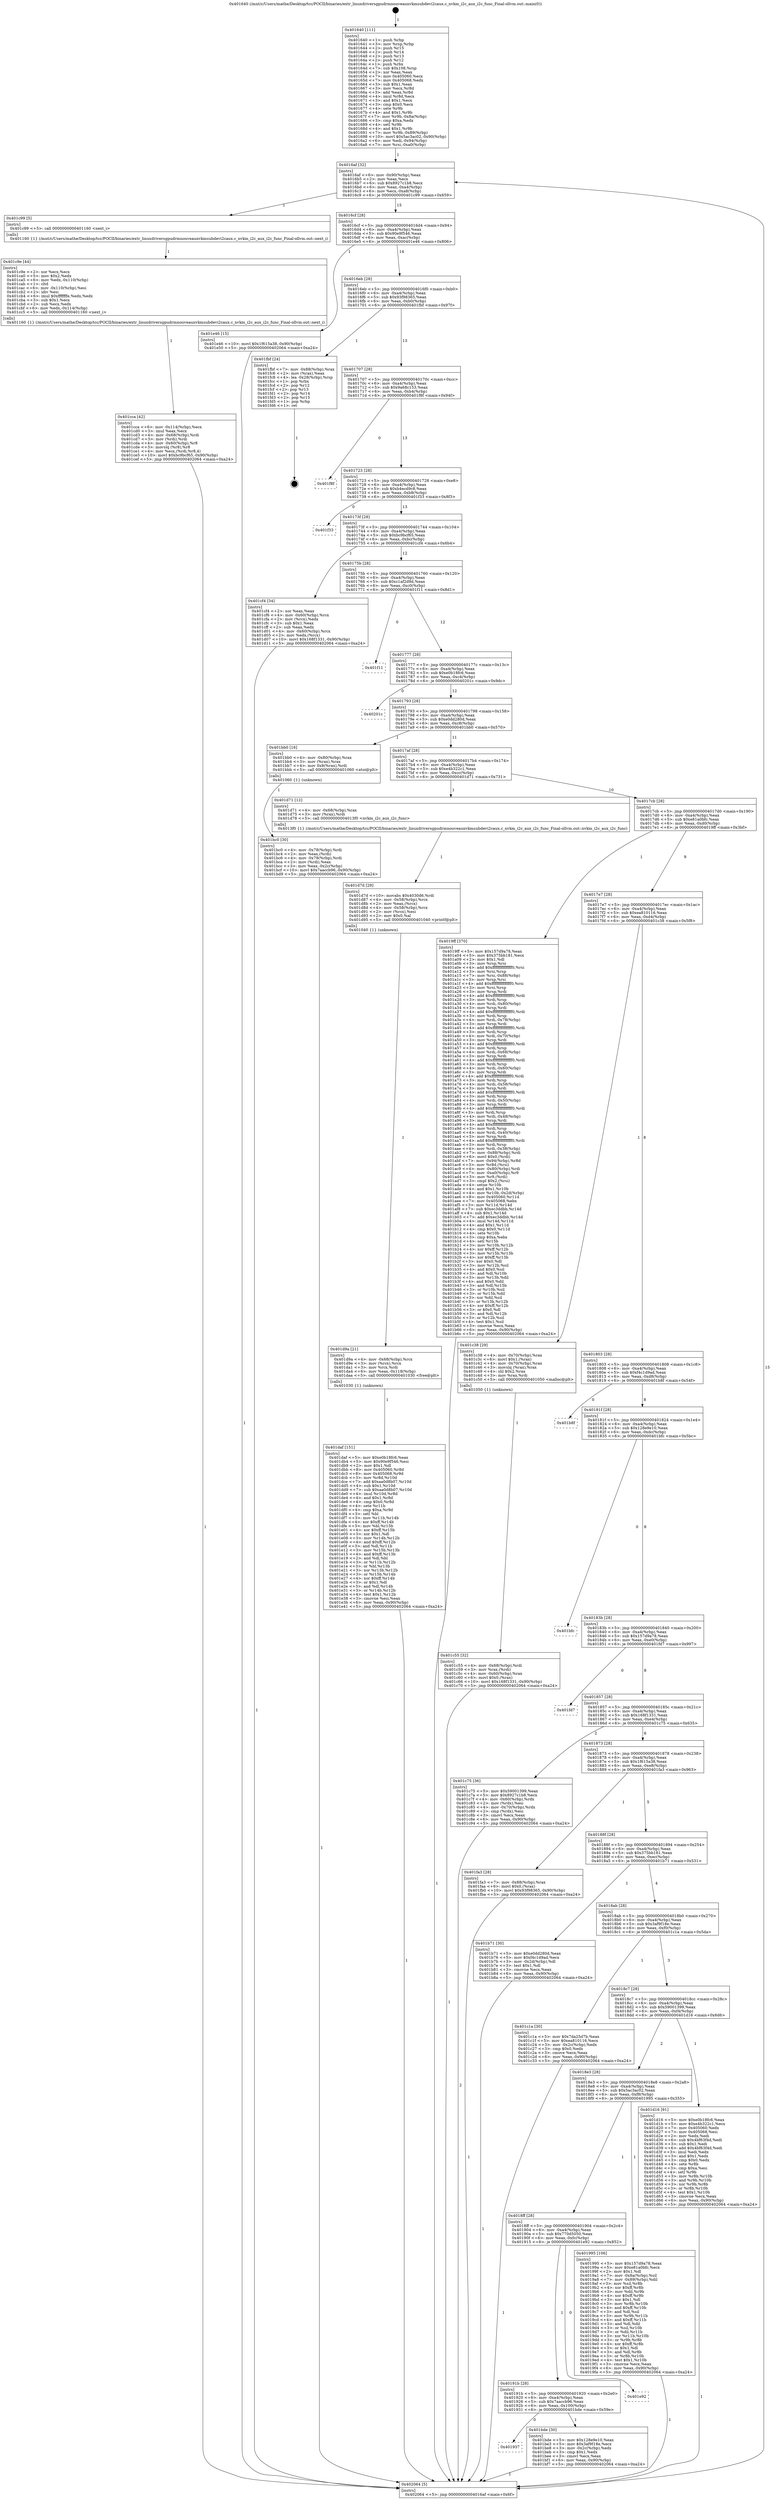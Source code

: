 digraph "0x401640" {
  label = "0x401640 (/mnt/c/Users/mathe/Desktop/tcc/POCII/binaries/extr_linuxdriversgpudrmnouveaunvkmsubdevi2caux.c_nvkm_i2c_aux_i2c_func_Final-ollvm.out::main(0))"
  labelloc = "t"
  node[shape=record]

  Entry [label="",width=0.3,height=0.3,shape=circle,fillcolor=black,style=filled]
  "0x4016af" [label="{
     0x4016af [32]\l
     | [instrs]\l
     &nbsp;&nbsp;0x4016af \<+6\>: mov -0x90(%rbp),%eax\l
     &nbsp;&nbsp;0x4016b5 \<+2\>: mov %eax,%ecx\l
     &nbsp;&nbsp;0x4016b7 \<+6\>: sub $0x8927c1b8,%ecx\l
     &nbsp;&nbsp;0x4016bd \<+6\>: mov %eax,-0xa4(%rbp)\l
     &nbsp;&nbsp;0x4016c3 \<+6\>: mov %ecx,-0xa8(%rbp)\l
     &nbsp;&nbsp;0x4016c9 \<+6\>: je 0000000000401c99 \<main+0x659\>\l
  }"]
  "0x401c99" [label="{
     0x401c99 [5]\l
     | [instrs]\l
     &nbsp;&nbsp;0x401c99 \<+5\>: call 0000000000401160 \<next_i\>\l
     | [calls]\l
     &nbsp;&nbsp;0x401160 \{1\} (/mnt/c/Users/mathe/Desktop/tcc/POCII/binaries/extr_linuxdriversgpudrmnouveaunvkmsubdevi2caux.c_nvkm_i2c_aux_i2c_func_Final-ollvm.out::next_i)\l
  }"]
  "0x4016cf" [label="{
     0x4016cf [28]\l
     | [instrs]\l
     &nbsp;&nbsp;0x4016cf \<+5\>: jmp 00000000004016d4 \<main+0x94\>\l
     &nbsp;&nbsp;0x4016d4 \<+6\>: mov -0xa4(%rbp),%eax\l
     &nbsp;&nbsp;0x4016da \<+5\>: sub $0x90e9f546,%eax\l
     &nbsp;&nbsp;0x4016df \<+6\>: mov %eax,-0xac(%rbp)\l
     &nbsp;&nbsp;0x4016e5 \<+6\>: je 0000000000401e46 \<main+0x806\>\l
  }"]
  Exit [label="",width=0.3,height=0.3,shape=circle,fillcolor=black,style=filled,peripheries=2]
  "0x401e46" [label="{
     0x401e46 [15]\l
     | [instrs]\l
     &nbsp;&nbsp;0x401e46 \<+10\>: movl $0x1f615a38,-0x90(%rbp)\l
     &nbsp;&nbsp;0x401e50 \<+5\>: jmp 0000000000402064 \<main+0xa24\>\l
  }"]
  "0x4016eb" [label="{
     0x4016eb [28]\l
     | [instrs]\l
     &nbsp;&nbsp;0x4016eb \<+5\>: jmp 00000000004016f0 \<main+0xb0\>\l
     &nbsp;&nbsp;0x4016f0 \<+6\>: mov -0xa4(%rbp),%eax\l
     &nbsp;&nbsp;0x4016f6 \<+5\>: sub $0x93f98365,%eax\l
     &nbsp;&nbsp;0x4016fb \<+6\>: mov %eax,-0xb0(%rbp)\l
     &nbsp;&nbsp;0x401701 \<+6\>: je 0000000000401fbf \<main+0x97f\>\l
  }"]
  "0x401daf" [label="{
     0x401daf [151]\l
     | [instrs]\l
     &nbsp;&nbsp;0x401daf \<+5\>: mov $0xe0b18fc6,%eax\l
     &nbsp;&nbsp;0x401db4 \<+5\>: mov $0x90e9f546,%esi\l
     &nbsp;&nbsp;0x401db9 \<+2\>: mov $0x1,%dl\l
     &nbsp;&nbsp;0x401dbb \<+8\>: mov 0x405060,%r8d\l
     &nbsp;&nbsp;0x401dc3 \<+8\>: mov 0x405068,%r9d\l
     &nbsp;&nbsp;0x401dcb \<+3\>: mov %r8d,%r10d\l
     &nbsp;&nbsp;0x401dce \<+7\>: add $0xaa0d8b07,%r10d\l
     &nbsp;&nbsp;0x401dd5 \<+4\>: sub $0x1,%r10d\l
     &nbsp;&nbsp;0x401dd9 \<+7\>: sub $0xaa0d8b07,%r10d\l
     &nbsp;&nbsp;0x401de0 \<+4\>: imul %r10d,%r8d\l
     &nbsp;&nbsp;0x401de4 \<+4\>: and $0x1,%r8d\l
     &nbsp;&nbsp;0x401de8 \<+4\>: cmp $0x0,%r8d\l
     &nbsp;&nbsp;0x401dec \<+4\>: sete %r11b\l
     &nbsp;&nbsp;0x401df0 \<+4\>: cmp $0xa,%r9d\l
     &nbsp;&nbsp;0x401df4 \<+3\>: setl %bl\l
     &nbsp;&nbsp;0x401df7 \<+3\>: mov %r11b,%r14b\l
     &nbsp;&nbsp;0x401dfa \<+4\>: xor $0xff,%r14b\l
     &nbsp;&nbsp;0x401dfe \<+3\>: mov %bl,%r15b\l
     &nbsp;&nbsp;0x401e01 \<+4\>: xor $0xff,%r15b\l
     &nbsp;&nbsp;0x401e05 \<+3\>: xor $0x1,%dl\l
     &nbsp;&nbsp;0x401e08 \<+3\>: mov %r14b,%r12b\l
     &nbsp;&nbsp;0x401e0b \<+4\>: and $0xff,%r12b\l
     &nbsp;&nbsp;0x401e0f \<+3\>: and %dl,%r11b\l
     &nbsp;&nbsp;0x401e12 \<+3\>: mov %r15b,%r13b\l
     &nbsp;&nbsp;0x401e15 \<+4\>: and $0xff,%r13b\l
     &nbsp;&nbsp;0x401e19 \<+2\>: and %dl,%bl\l
     &nbsp;&nbsp;0x401e1b \<+3\>: or %r11b,%r12b\l
     &nbsp;&nbsp;0x401e1e \<+3\>: or %bl,%r13b\l
     &nbsp;&nbsp;0x401e21 \<+3\>: xor %r13b,%r12b\l
     &nbsp;&nbsp;0x401e24 \<+3\>: or %r15b,%r14b\l
     &nbsp;&nbsp;0x401e27 \<+4\>: xor $0xff,%r14b\l
     &nbsp;&nbsp;0x401e2b \<+3\>: or $0x1,%dl\l
     &nbsp;&nbsp;0x401e2e \<+3\>: and %dl,%r14b\l
     &nbsp;&nbsp;0x401e31 \<+3\>: or %r14b,%r12b\l
     &nbsp;&nbsp;0x401e34 \<+4\>: test $0x1,%r12b\l
     &nbsp;&nbsp;0x401e38 \<+3\>: cmovne %esi,%eax\l
     &nbsp;&nbsp;0x401e3b \<+6\>: mov %eax,-0x90(%rbp)\l
     &nbsp;&nbsp;0x401e41 \<+5\>: jmp 0000000000402064 \<main+0xa24\>\l
  }"]
  "0x401fbf" [label="{
     0x401fbf [24]\l
     | [instrs]\l
     &nbsp;&nbsp;0x401fbf \<+7\>: mov -0x88(%rbp),%rax\l
     &nbsp;&nbsp;0x401fc6 \<+2\>: mov (%rax),%eax\l
     &nbsp;&nbsp;0x401fc8 \<+4\>: lea -0x28(%rbp),%rsp\l
     &nbsp;&nbsp;0x401fcc \<+1\>: pop %rbx\l
     &nbsp;&nbsp;0x401fcd \<+2\>: pop %r12\l
     &nbsp;&nbsp;0x401fcf \<+2\>: pop %r13\l
     &nbsp;&nbsp;0x401fd1 \<+2\>: pop %r14\l
     &nbsp;&nbsp;0x401fd3 \<+2\>: pop %r15\l
     &nbsp;&nbsp;0x401fd5 \<+1\>: pop %rbp\l
     &nbsp;&nbsp;0x401fd6 \<+1\>: ret\l
  }"]
  "0x401707" [label="{
     0x401707 [28]\l
     | [instrs]\l
     &nbsp;&nbsp;0x401707 \<+5\>: jmp 000000000040170c \<main+0xcc\>\l
     &nbsp;&nbsp;0x40170c \<+6\>: mov -0xa4(%rbp),%eax\l
     &nbsp;&nbsp;0x401712 \<+5\>: sub $0x9a68c153,%eax\l
     &nbsp;&nbsp;0x401717 \<+6\>: mov %eax,-0xb4(%rbp)\l
     &nbsp;&nbsp;0x40171d \<+6\>: je 0000000000401f8f \<main+0x94f\>\l
  }"]
  "0x401d9a" [label="{
     0x401d9a [21]\l
     | [instrs]\l
     &nbsp;&nbsp;0x401d9a \<+4\>: mov -0x68(%rbp),%rcx\l
     &nbsp;&nbsp;0x401d9e \<+3\>: mov (%rcx),%rcx\l
     &nbsp;&nbsp;0x401da1 \<+3\>: mov %rcx,%rdi\l
     &nbsp;&nbsp;0x401da4 \<+6\>: mov %eax,-0x118(%rbp)\l
     &nbsp;&nbsp;0x401daa \<+5\>: call 0000000000401030 \<free@plt\>\l
     | [calls]\l
     &nbsp;&nbsp;0x401030 \{1\} (unknown)\l
  }"]
  "0x401f8f" [label="{
     0x401f8f\l
  }", style=dashed]
  "0x401723" [label="{
     0x401723 [28]\l
     | [instrs]\l
     &nbsp;&nbsp;0x401723 \<+5\>: jmp 0000000000401728 \<main+0xe8\>\l
     &nbsp;&nbsp;0x401728 \<+6\>: mov -0xa4(%rbp),%eax\l
     &nbsp;&nbsp;0x40172e \<+5\>: sub $0xb4ecd9c8,%eax\l
     &nbsp;&nbsp;0x401733 \<+6\>: mov %eax,-0xb8(%rbp)\l
     &nbsp;&nbsp;0x401739 \<+6\>: je 0000000000401f33 \<main+0x8f3\>\l
  }"]
  "0x401d7d" [label="{
     0x401d7d [29]\l
     | [instrs]\l
     &nbsp;&nbsp;0x401d7d \<+10\>: movabs $0x4030d6,%rdi\l
     &nbsp;&nbsp;0x401d87 \<+4\>: mov -0x58(%rbp),%rcx\l
     &nbsp;&nbsp;0x401d8b \<+2\>: mov %eax,(%rcx)\l
     &nbsp;&nbsp;0x401d8d \<+4\>: mov -0x58(%rbp),%rcx\l
     &nbsp;&nbsp;0x401d91 \<+2\>: mov (%rcx),%esi\l
     &nbsp;&nbsp;0x401d93 \<+2\>: mov $0x0,%al\l
     &nbsp;&nbsp;0x401d95 \<+5\>: call 0000000000401040 \<printf@plt\>\l
     | [calls]\l
     &nbsp;&nbsp;0x401040 \{1\} (unknown)\l
  }"]
  "0x401f33" [label="{
     0x401f33\l
  }", style=dashed]
  "0x40173f" [label="{
     0x40173f [28]\l
     | [instrs]\l
     &nbsp;&nbsp;0x40173f \<+5\>: jmp 0000000000401744 \<main+0x104\>\l
     &nbsp;&nbsp;0x401744 \<+6\>: mov -0xa4(%rbp),%eax\l
     &nbsp;&nbsp;0x40174a \<+5\>: sub $0xbc9bcf65,%eax\l
     &nbsp;&nbsp;0x40174f \<+6\>: mov %eax,-0xbc(%rbp)\l
     &nbsp;&nbsp;0x401755 \<+6\>: je 0000000000401cf4 \<main+0x6b4\>\l
  }"]
  "0x401cca" [label="{
     0x401cca [42]\l
     | [instrs]\l
     &nbsp;&nbsp;0x401cca \<+6\>: mov -0x114(%rbp),%ecx\l
     &nbsp;&nbsp;0x401cd0 \<+3\>: imul %eax,%ecx\l
     &nbsp;&nbsp;0x401cd3 \<+4\>: mov -0x68(%rbp),%rdi\l
     &nbsp;&nbsp;0x401cd7 \<+3\>: mov (%rdi),%rdi\l
     &nbsp;&nbsp;0x401cda \<+4\>: mov -0x60(%rbp),%r8\l
     &nbsp;&nbsp;0x401cde \<+3\>: movslq (%r8),%r8\l
     &nbsp;&nbsp;0x401ce1 \<+4\>: mov %ecx,(%rdi,%r8,4)\l
     &nbsp;&nbsp;0x401ce5 \<+10\>: movl $0xbc9bcf65,-0x90(%rbp)\l
     &nbsp;&nbsp;0x401cef \<+5\>: jmp 0000000000402064 \<main+0xa24\>\l
  }"]
  "0x401cf4" [label="{
     0x401cf4 [34]\l
     | [instrs]\l
     &nbsp;&nbsp;0x401cf4 \<+2\>: xor %eax,%eax\l
     &nbsp;&nbsp;0x401cf6 \<+4\>: mov -0x60(%rbp),%rcx\l
     &nbsp;&nbsp;0x401cfa \<+2\>: mov (%rcx),%edx\l
     &nbsp;&nbsp;0x401cfc \<+3\>: sub $0x1,%eax\l
     &nbsp;&nbsp;0x401cff \<+2\>: sub %eax,%edx\l
     &nbsp;&nbsp;0x401d01 \<+4\>: mov -0x60(%rbp),%rcx\l
     &nbsp;&nbsp;0x401d05 \<+2\>: mov %edx,(%rcx)\l
     &nbsp;&nbsp;0x401d07 \<+10\>: movl $0x168f1331,-0x90(%rbp)\l
     &nbsp;&nbsp;0x401d11 \<+5\>: jmp 0000000000402064 \<main+0xa24\>\l
  }"]
  "0x40175b" [label="{
     0x40175b [28]\l
     | [instrs]\l
     &nbsp;&nbsp;0x40175b \<+5\>: jmp 0000000000401760 \<main+0x120\>\l
     &nbsp;&nbsp;0x401760 \<+6\>: mov -0xa4(%rbp),%eax\l
     &nbsp;&nbsp;0x401766 \<+5\>: sub $0xc1af2d9d,%eax\l
     &nbsp;&nbsp;0x40176b \<+6\>: mov %eax,-0xc0(%rbp)\l
     &nbsp;&nbsp;0x401771 \<+6\>: je 0000000000401f11 \<main+0x8d1\>\l
  }"]
  "0x401c9e" [label="{
     0x401c9e [44]\l
     | [instrs]\l
     &nbsp;&nbsp;0x401c9e \<+2\>: xor %ecx,%ecx\l
     &nbsp;&nbsp;0x401ca0 \<+5\>: mov $0x2,%edx\l
     &nbsp;&nbsp;0x401ca5 \<+6\>: mov %edx,-0x110(%rbp)\l
     &nbsp;&nbsp;0x401cab \<+1\>: cltd\l
     &nbsp;&nbsp;0x401cac \<+6\>: mov -0x110(%rbp),%esi\l
     &nbsp;&nbsp;0x401cb2 \<+2\>: idiv %esi\l
     &nbsp;&nbsp;0x401cb4 \<+6\>: imul $0xfffffffe,%edx,%edx\l
     &nbsp;&nbsp;0x401cba \<+3\>: sub $0x1,%ecx\l
     &nbsp;&nbsp;0x401cbd \<+2\>: sub %ecx,%edx\l
     &nbsp;&nbsp;0x401cbf \<+6\>: mov %edx,-0x114(%rbp)\l
     &nbsp;&nbsp;0x401cc5 \<+5\>: call 0000000000401160 \<next_i\>\l
     | [calls]\l
     &nbsp;&nbsp;0x401160 \{1\} (/mnt/c/Users/mathe/Desktop/tcc/POCII/binaries/extr_linuxdriversgpudrmnouveaunvkmsubdevi2caux.c_nvkm_i2c_aux_i2c_func_Final-ollvm.out::next_i)\l
  }"]
  "0x401f11" [label="{
     0x401f11\l
  }", style=dashed]
  "0x401777" [label="{
     0x401777 [28]\l
     | [instrs]\l
     &nbsp;&nbsp;0x401777 \<+5\>: jmp 000000000040177c \<main+0x13c\>\l
     &nbsp;&nbsp;0x40177c \<+6\>: mov -0xa4(%rbp),%eax\l
     &nbsp;&nbsp;0x401782 \<+5\>: sub $0xe0b18fc6,%eax\l
     &nbsp;&nbsp;0x401787 \<+6\>: mov %eax,-0xc4(%rbp)\l
     &nbsp;&nbsp;0x40178d \<+6\>: je 000000000040201c \<main+0x9dc\>\l
  }"]
  "0x401c55" [label="{
     0x401c55 [32]\l
     | [instrs]\l
     &nbsp;&nbsp;0x401c55 \<+4\>: mov -0x68(%rbp),%rdi\l
     &nbsp;&nbsp;0x401c59 \<+3\>: mov %rax,(%rdi)\l
     &nbsp;&nbsp;0x401c5c \<+4\>: mov -0x60(%rbp),%rax\l
     &nbsp;&nbsp;0x401c60 \<+6\>: movl $0x0,(%rax)\l
     &nbsp;&nbsp;0x401c66 \<+10\>: movl $0x168f1331,-0x90(%rbp)\l
     &nbsp;&nbsp;0x401c70 \<+5\>: jmp 0000000000402064 \<main+0xa24\>\l
  }"]
  "0x40201c" [label="{
     0x40201c\l
  }", style=dashed]
  "0x401793" [label="{
     0x401793 [28]\l
     | [instrs]\l
     &nbsp;&nbsp;0x401793 \<+5\>: jmp 0000000000401798 \<main+0x158\>\l
     &nbsp;&nbsp;0x401798 \<+6\>: mov -0xa4(%rbp),%eax\l
     &nbsp;&nbsp;0x40179e \<+5\>: sub $0xe0dd280d,%eax\l
     &nbsp;&nbsp;0x4017a3 \<+6\>: mov %eax,-0xc8(%rbp)\l
     &nbsp;&nbsp;0x4017a9 \<+6\>: je 0000000000401bb0 \<main+0x570\>\l
  }"]
  "0x401937" [label="{
     0x401937\l
  }", style=dashed]
  "0x401bb0" [label="{
     0x401bb0 [16]\l
     | [instrs]\l
     &nbsp;&nbsp;0x401bb0 \<+4\>: mov -0x80(%rbp),%rax\l
     &nbsp;&nbsp;0x401bb4 \<+3\>: mov (%rax),%rax\l
     &nbsp;&nbsp;0x401bb7 \<+4\>: mov 0x8(%rax),%rdi\l
     &nbsp;&nbsp;0x401bbb \<+5\>: call 0000000000401060 \<atoi@plt\>\l
     | [calls]\l
     &nbsp;&nbsp;0x401060 \{1\} (unknown)\l
  }"]
  "0x4017af" [label="{
     0x4017af [28]\l
     | [instrs]\l
     &nbsp;&nbsp;0x4017af \<+5\>: jmp 00000000004017b4 \<main+0x174\>\l
     &nbsp;&nbsp;0x4017b4 \<+6\>: mov -0xa4(%rbp),%eax\l
     &nbsp;&nbsp;0x4017ba \<+5\>: sub $0xe4b322c1,%eax\l
     &nbsp;&nbsp;0x4017bf \<+6\>: mov %eax,-0xcc(%rbp)\l
     &nbsp;&nbsp;0x4017c5 \<+6\>: je 0000000000401d71 \<main+0x731\>\l
  }"]
  "0x401bde" [label="{
     0x401bde [30]\l
     | [instrs]\l
     &nbsp;&nbsp;0x401bde \<+5\>: mov $0x128e9e10,%eax\l
     &nbsp;&nbsp;0x401be3 \<+5\>: mov $0x3af9f18e,%ecx\l
     &nbsp;&nbsp;0x401be8 \<+3\>: mov -0x2c(%rbp),%edx\l
     &nbsp;&nbsp;0x401beb \<+3\>: cmp $0x1,%edx\l
     &nbsp;&nbsp;0x401bee \<+3\>: cmovl %ecx,%eax\l
     &nbsp;&nbsp;0x401bf1 \<+6\>: mov %eax,-0x90(%rbp)\l
     &nbsp;&nbsp;0x401bf7 \<+5\>: jmp 0000000000402064 \<main+0xa24\>\l
  }"]
  "0x401d71" [label="{
     0x401d71 [12]\l
     | [instrs]\l
     &nbsp;&nbsp;0x401d71 \<+4\>: mov -0x68(%rbp),%rax\l
     &nbsp;&nbsp;0x401d75 \<+3\>: mov (%rax),%rdi\l
     &nbsp;&nbsp;0x401d78 \<+5\>: call 00000000004013f0 \<nvkm_i2c_aux_i2c_func\>\l
     | [calls]\l
     &nbsp;&nbsp;0x4013f0 \{1\} (/mnt/c/Users/mathe/Desktop/tcc/POCII/binaries/extr_linuxdriversgpudrmnouveaunvkmsubdevi2caux.c_nvkm_i2c_aux_i2c_func_Final-ollvm.out::nvkm_i2c_aux_i2c_func)\l
  }"]
  "0x4017cb" [label="{
     0x4017cb [28]\l
     | [instrs]\l
     &nbsp;&nbsp;0x4017cb \<+5\>: jmp 00000000004017d0 \<main+0x190\>\l
     &nbsp;&nbsp;0x4017d0 \<+6\>: mov -0xa4(%rbp),%eax\l
     &nbsp;&nbsp;0x4017d6 \<+5\>: sub $0xe81a0bfc,%eax\l
     &nbsp;&nbsp;0x4017db \<+6\>: mov %eax,-0xd0(%rbp)\l
     &nbsp;&nbsp;0x4017e1 \<+6\>: je 00000000004019ff \<main+0x3bf\>\l
  }"]
  "0x40191b" [label="{
     0x40191b [28]\l
     | [instrs]\l
     &nbsp;&nbsp;0x40191b \<+5\>: jmp 0000000000401920 \<main+0x2e0\>\l
     &nbsp;&nbsp;0x401920 \<+6\>: mov -0xa4(%rbp),%eax\l
     &nbsp;&nbsp;0x401926 \<+5\>: sub $0x7aaccb96,%eax\l
     &nbsp;&nbsp;0x40192b \<+6\>: mov %eax,-0x100(%rbp)\l
     &nbsp;&nbsp;0x401931 \<+6\>: je 0000000000401bde \<main+0x59e\>\l
  }"]
  "0x4019ff" [label="{
     0x4019ff [370]\l
     | [instrs]\l
     &nbsp;&nbsp;0x4019ff \<+5\>: mov $0x157d9a78,%eax\l
     &nbsp;&nbsp;0x401a04 \<+5\>: mov $0x375bb181,%ecx\l
     &nbsp;&nbsp;0x401a09 \<+2\>: mov $0x1,%dl\l
     &nbsp;&nbsp;0x401a0b \<+3\>: mov %rsp,%rsi\l
     &nbsp;&nbsp;0x401a0e \<+4\>: add $0xfffffffffffffff0,%rsi\l
     &nbsp;&nbsp;0x401a12 \<+3\>: mov %rsi,%rsp\l
     &nbsp;&nbsp;0x401a15 \<+7\>: mov %rsi,-0x88(%rbp)\l
     &nbsp;&nbsp;0x401a1c \<+3\>: mov %rsp,%rsi\l
     &nbsp;&nbsp;0x401a1f \<+4\>: add $0xfffffffffffffff0,%rsi\l
     &nbsp;&nbsp;0x401a23 \<+3\>: mov %rsi,%rsp\l
     &nbsp;&nbsp;0x401a26 \<+3\>: mov %rsp,%rdi\l
     &nbsp;&nbsp;0x401a29 \<+4\>: add $0xfffffffffffffff0,%rdi\l
     &nbsp;&nbsp;0x401a2d \<+3\>: mov %rdi,%rsp\l
     &nbsp;&nbsp;0x401a30 \<+4\>: mov %rdi,-0x80(%rbp)\l
     &nbsp;&nbsp;0x401a34 \<+3\>: mov %rsp,%rdi\l
     &nbsp;&nbsp;0x401a37 \<+4\>: add $0xfffffffffffffff0,%rdi\l
     &nbsp;&nbsp;0x401a3b \<+3\>: mov %rdi,%rsp\l
     &nbsp;&nbsp;0x401a3e \<+4\>: mov %rdi,-0x78(%rbp)\l
     &nbsp;&nbsp;0x401a42 \<+3\>: mov %rsp,%rdi\l
     &nbsp;&nbsp;0x401a45 \<+4\>: add $0xfffffffffffffff0,%rdi\l
     &nbsp;&nbsp;0x401a49 \<+3\>: mov %rdi,%rsp\l
     &nbsp;&nbsp;0x401a4c \<+4\>: mov %rdi,-0x70(%rbp)\l
     &nbsp;&nbsp;0x401a50 \<+3\>: mov %rsp,%rdi\l
     &nbsp;&nbsp;0x401a53 \<+4\>: add $0xfffffffffffffff0,%rdi\l
     &nbsp;&nbsp;0x401a57 \<+3\>: mov %rdi,%rsp\l
     &nbsp;&nbsp;0x401a5a \<+4\>: mov %rdi,-0x68(%rbp)\l
     &nbsp;&nbsp;0x401a5e \<+3\>: mov %rsp,%rdi\l
     &nbsp;&nbsp;0x401a61 \<+4\>: add $0xfffffffffffffff0,%rdi\l
     &nbsp;&nbsp;0x401a65 \<+3\>: mov %rdi,%rsp\l
     &nbsp;&nbsp;0x401a68 \<+4\>: mov %rdi,-0x60(%rbp)\l
     &nbsp;&nbsp;0x401a6c \<+3\>: mov %rsp,%rdi\l
     &nbsp;&nbsp;0x401a6f \<+4\>: add $0xfffffffffffffff0,%rdi\l
     &nbsp;&nbsp;0x401a73 \<+3\>: mov %rdi,%rsp\l
     &nbsp;&nbsp;0x401a76 \<+4\>: mov %rdi,-0x58(%rbp)\l
     &nbsp;&nbsp;0x401a7a \<+3\>: mov %rsp,%rdi\l
     &nbsp;&nbsp;0x401a7d \<+4\>: add $0xfffffffffffffff0,%rdi\l
     &nbsp;&nbsp;0x401a81 \<+3\>: mov %rdi,%rsp\l
     &nbsp;&nbsp;0x401a84 \<+4\>: mov %rdi,-0x50(%rbp)\l
     &nbsp;&nbsp;0x401a88 \<+3\>: mov %rsp,%rdi\l
     &nbsp;&nbsp;0x401a8b \<+4\>: add $0xfffffffffffffff0,%rdi\l
     &nbsp;&nbsp;0x401a8f \<+3\>: mov %rdi,%rsp\l
     &nbsp;&nbsp;0x401a92 \<+4\>: mov %rdi,-0x48(%rbp)\l
     &nbsp;&nbsp;0x401a96 \<+3\>: mov %rsp,%rdi\l
     &nbsp;&nbsp;0x401a99 \<+4\>: add $0xfffffffffffffff0,%rdi\l
     &nbsp;&nbsp;0x401a9d \<+3\>: mov %rdi,%rsp\l
     &nbsp;&nbsp;0x401aa0 \<+4\>: mov %rdi,-0x40(%rbp)\l
     &nbsp;&nbsp;0x401aa4 \<+3\>: mov %rsp,%rdi\l
     &nbsp;&nbsp;0x401aa7 \<+4\>: add $0xfffffffffffffff0,%rdi\l
     &nbsp;&nbsp;0x401aab \<+3\>: mov %rdi,%rsp\l
     &nbsp;&nbsp;0x401aae \<+4\>: mov %rdi,-0x38(%rbp)\l
     &nbsp;&nbsp;0x401ab2 \<+7\>: mov -0x88(%rbp),%rdi\l
     &nbsp;&nbsp;0x401ab9 \<+6\>: movl $0x0,(%rdi)\l
     &nbsp;&nbsp;0x401abf \<+7\>: mov -0x94(%rbp),%r8d\l
     &nbsp;&nbsp;0x401ac6 \<+3\>: mov %r8d,(%rsi)\l
     &nbsp;&nbsp;0x401ac9 \<+4\>: mov -0x80(%rbp),%rdi\l
     &nbsp;&nbsp;0x401acd \<+7\>: mov -0xa0(%rbp),%r9\l
     &nbsp;&nbsp;0x401ad4 \<+3\>: mov %r9,(%rdi)\l
     &nbsp;&nbsp;0x401ad7 \<+3\>: cmpl $0x2,(%rsi)\l
     &nbsp;&nbsp;0x401ada \<+4\>: setne %r10b\l
     &nbsp;&nbsp;0x401ade \<+4\>: and $0x1,%r10b\l
     &nbsp;&nbsp;0x401ae2 \<+4\>: mov %r10b,-0x2d(%rbp)\l
     &nbsp;&nbsp;0x401ae6 \<+8\>: mov 0x405060,%r11d\l
     &nbsp;&nbsp;0x401aee \<+7\>: mov 0x405068,%ebx\l
     &nbsp;&nbsp;0x401af5 \<+3\>: mov %r11d,%r14d\l
     &nbsp;&nbsp;0x401af8 \<+7\>: sub $0xec3ddbb,%r14d\l
     &nbsp;&nbsp;0x401aff \<+4\>: sub $0x1,%r14d\l
     &nbsp;&nbsp;0x401b03 \<+7\>: add $0xec3ddbb,%r14d\l
     &nbsp;&nbsp;0x401b0a \<+4\>: imul %r14d,%r11d\l
     &nbsp;&nbsp;0x401b0e \<+4\>: and $0x1,%r11d\l
     &nbsp;&nbsp;0x401b12 \<+4\>: cmp $0x0,%r11d\l
     &nbsp;&nbsp;0x401b16 \<+4\>: sete %r10b\l
     &nbsp;&nbsp;0x401b1a \<+3\>: cmp $0xa,%ebx\l
     &nbsp;&nbsp;0x401b1d \<+4\>: setl %r15b\l
     &nbsp;&nbsp;0x401b21 \<+3\>: mov %r10b,%r12b\l
     &nbsp;&nbsp;0x401b24 \<+4\>: xor $0xff,%r12b\l
     &nbsp;&nbsp;0x401b28 \<+3\>: mov %r15b,%r13b\l
     &nbsp;&nbsp;0x401b2b \<+4\>: xor $0xff,%r13b\l
     &nbsp;&nbsp;0x401b2f \<+3\>: xor $0x0,%dl\l
     &nbsp;&nbsp;0x401b32 \<+3\>: mov %r12b,%sil\l
     &nbsp;&nbsp;0x401b35 \<+4\>: and $0x0,%sil\l
     &nbsp;&nbsp;0x401b39 \<+3\>: and %dl,%r10b\l
     &nbsp;&nbsp;0x401b3c \<+3\>: mov %r13b,%dil\l
     &nbsp;&nbsp;0x401b3f \<+4\>: and $0x0,%dil\l
     &nbsp;&nbsp;0x401b43 \<+3\>: and %dl,%r15b\l
     &nbsp;&nbsp;0x401b46 \<+3\>: or %r10b,%sil\l
     &nbsp;&nbsp;0x401b49 \<+3\>: or %r15b,%dil\l
     &nbsp;&nbsp;0x401b4c \<+3\>: xor %dil,%sil\l
     &nbsp;&nbsp;0x401b4f \<+3\>: or %r13b,%r12b\l
     &nbsp;&nbsp;0x401b52 \<+4\>: xor $0xff,%r12b\l
     &nbsp;&nbsp;0x401b56 \<+3\>: or $0x0,%dl\l
     &nbsp;&nbsp;0x401b59 \<+3\>: and %dl,%r12b\l
     &nbsp;&nbsp;0x401b5c \<+3\>: or %r12b,%sil\l
     &nbsp;&nbsp;0x401b5f \<+4\>: test $0x1,%sil\l
     &nbsp;&nbsp;0x401b63 \<+3\>: cmovne %ecx,%eax\l
     &nbsp;&nbsp;0x401b66 \<+6\>: mov %eax,-0x90(%rbp)\l
     &nbsp;&nbsp;0x401b6c \<+5\>: jmp 0000000000402064 \<main+0xa24\>\l
  }"]
  "0x4017e7" [label="{
     0x4017e7 [28]\l
     | [instrs]\l
     &nbsp;&nbsp;0x4017e7 \<+5\>: jmp 00000000004017ec \<main+0x1ac\>\l
     &nbsp;&nbsp;0x4017ec \<+6\>: mov -0xa4(%rbp),%eax\l
     &nbsp;&nbsp;0x4017f2 \<+5\>: sub $0xea810116,%eax\l
     &nbsp;&nbsp;0x4017f7 \<+6\>: mov %eax,-0xd4(%rbp)\l
     &nbsp;&nbsp;0x4017fd \<+6\>: je 0000000000401c38 \<main+0x5f8\>\l
  }"]
  "0x401e92" [label="{
     0x401e92\l
  }", style=dashed]
  "0x401c38" [label="{
     0x401c38 [29]\l
     | [instrs]\l
     &nbsp;&nbsp;0x401c38 \<+4\>: mov -0x70(%rbp),%rax\l
     &nbsp;&nbsp;0x401c3c \<+6\>: movl $0x1,(%rax)\l
     &nbsp;&nbsp;0x401c42 \<+4\>: mov -0x70(%rbp),%rax\l
     &nbsp;&nbsp;0x401c46 \<+3\>: movslq (%rax),%rax\l
     &nbsp;&nbsp;0x401c49 \<+4\>: shl $0x2,%rax\l
     &nbsp;&nbsp;0x401c4d \<+3\>: mov %rax,%rdi\l
     &nbsp;&nbsp;0x401c50 \<+5\>: call 0000000000401050 \<malloc@plt\>\l
     | [calls]\l
     &nbsp;&nbsp;0x401050 \{1\} (unknown)\l
  }"]
  "0x401803" [label="{
     0x401803 [28]\l
     | [instrs]\l
     &nbsp;&nbsp;0x401803 \<+5\>: jmp 0000000000401808 \<main+0x1c8\>\l
     &nbsp;&nbsp;0x401808 \<+6\>: mov -0xa4(%rbp),%eax\l
     &nbsp;&nbsp;0x40180e \<+5\>: sub $0xf4c1d9ad,%eax\l
     &nbsp;&nbsp;0x401813 \<+6\>: mov %eax,-0xd8(%rbp)\l
     &nbsp;&nbsp;0x401819 \<+6\>: je 0000000000401b8f \<main+0x54f\>\l
  }"]
  "0x401bc0" [label="{
     0x401bc0 [30]\l
     | [instrs]\l
     &nbsp;&nbsp;0x401bc0 \<+4\>: mov -0x78(%rbp),%rdi\l
     &nbsp;&nbsp;0x401bc4 \<+2\>: mov %eax,(%rdi)\l
     &nbsp;&nbsp;0x401bc6 \<+4\>: mov -0x78(%rbp),%rdi\l
     &nbsp;&nbsp;0x401bca \<+2\>: mov (%rdi),%eax\l
     &nbsp;&nbsp;0x401bcc \<+3\>: mov %eax,-0x2c(%rbp)\l
     &nbsp;&nbsp;0x401bcf \<+10\>: movl $0x7aaccb96,-0x90(%rbp)\l
     &nbsp;&nbsp;0x401bd9 \<+5\>: jmp 0000000000402064 \<main+0xa24\>\l
  }"]
  "0x401b8f" [label="{
     0x401b8f\l
  }", style=dashed]
  "0x40181f" [label="{
     0x40181f [28]\l
     | [instrs]\l
     &nbsp;&nbsp;0x40181f \<+5\>: jmp 0000000000401824 \<main+0x1e4\>\l
     &nbsp;&nbsp;0x401824 \<+6\>: mov -0xa4(%rbp),%eax\l
     &nbsp;&nbsp;0x40182a \<+5\>: sub $0x128e9e10,%eax\l
     &nbsp;&nbsp;0x40182f \<+6\>: mov %eax,-0xdc(%rbp)\l
     &nbsp;&nbsp;0x401835 \<+6\>: je 0000000000401bfc \<main+0x5bc\>\l
  }"]
  "0x401640" [label="{
     0x401640 [111]\l
     | [instrs]\l
     &nbsp;&nbsp;0x401640 \<+1\>: push %rbp\l
     &nbsp;&nbsp;0x401641 \<+3\>: mov %rsp,%rbp\l
     &nbsp;&nbsp;0x401644 \<+2\>: push %r15\l
     &nbsp;&nbsp;0x401646 \<+2\>: push %r14\l
     &nbsp;&nbsp;0x401648 \<+2\>: push %r13\l
     &nbsp;&nbsp;0x40164a \<+2\>: push %r12\l
     &nbsp;&nbsp;0x40164c \<+1\>: push %rbx\l
     &nbsp;&nbsp;0x40164d \<+7\>: sub $0x108,%rsp\l
     &nbsp;&nbsp;0x401654 \<+2\>: xor %eax,%eax\l
     &nbsp;&nbsp;0x401656 \<+7\>: mov 0x405060,%ecx\l
     &nbsp;&nbsp;0x40165d \<+7\>: mov 0x405068,%edx\l
     &nbsp;&nbsp;0x401664 \<+3\>: sub $0x1,%eax\l
     &nbsp;&nbsp;0x401667 \<+3\>: mov %ecx,%r8d\l
     &nbsp;&nbsp;0x40166a \<+3\>: add %eax,%r8d\l
     &nbsp;&nbsp;0x40166d \<+4\>: imul %r8d,%ecx\l
     &nbsp;&nbsp;0x401671 \<+3\>: and $0x1,%ecx\l
     &nbsp;&nbsp;0x401674 \<+3\>: cmp $0x0,%ecx\l
     &nbsp;&nbsp;0x401677 \<+4\>: sete %r9b\l
     &nbsp;&nbsp;0x40167b \<+4\>: and $0x1,%r9b\l
     &nbsp;&nbsp;0x40167f \<+7\>: mov %r9b,-0x8a(%rbp)\l
     &nbsp;&nbsp;0x401686 \<+3\>: cmp $0xa,%edx\l
     &nbsp;&nbsp;0x401689 \<+4\>: setl %r9b\l
     &nbsp;&nbsp;0x40168d \<+4\>: and $0x1,%r9b\l
     &nbsp;&nbsp;0x401691 \<+7\>: mov %r9b,-0x89(%rbp)\l
     &nbsp;&nbsp;0x401698 \<+10\>: movl $0x5ac3ac02,-0x90(%rbp)\l
     &nbsp;&nbsp;0x4016a2 \<+6\>: mov %edi,-0x94(%rbp)\l
     &nbsp;&nbsp;0x4016a8 \<+7\>: mov %rsi,-0xa0(%rbp)\l
  }"]
  "0x401bfc" [label="{
     0x401bfc\l
  }", style=dashed]
  "0x40183b" [label="{
     0x40183b [28]\l
     | [instrs]\l
     &nbsp;&nbsp;0x40183b \<+5\>: jmp 0000000000401840 \<main+0x200\>\l
     &nbsp;&nbsp;0x401840 \<+6\>: mov -0xa4(%rbp),%eax\l
     &nbsp;&nbsp;0x401846 \<+5\>: sub $0x157d9a78,%eax\l
     &nbsp;&nbsp;0x40184b \<+6\>: mov %eax,-0xe0(%rbp)\l
     &nbsp;&nbsp;0x401851 \<+6\>: je 0000000000401fd7 \<main+0x997\>\l
  }"]
  "0x402064" [label="{
     0x402064 [5]\l
     | [instrs]\l
     &nbsp;&nbsp;0x402064 \<+5\>: jmp 00000000004016af \<main+0x6f\>\l
  }"]
  "0x401fd7" [label="{
     0x401fd7\l
  }", style=dashed]
  "0x401857" [label="{
     0x401857 [28]\l
     | [instrs]\l
     &nbsp;&nbsp;0x401857 \<+5\>: jmp 000000000040185c \<main+0x21c\>\l
     &nbsp;&nbsp;0x40185c \<+6\>: mov -0xa4(%rbp),%eax\l
     &nbsp;&nbsp;0x401862 \<+5\>: sub $0x168f1331,%eax\l
     &nbsp;&nbsp;0x401867 \<+6\>: mov %eax,-0xe4(%rbp)\l
     &nbsp;&nbsp;0x40186d \<+6\>: je 0000000000401c75 \<main+0x635\>\l
  }"]
  "0x4018ff" [label="{
     0x4018ff [28]\l
     | [instrs]\l
     &nbsp;&nbsp;0x4018ff \<+5\>: jmp 0000000000401904 \<main+0x2c4\>\l
     &nbsp;&nbsp;0x401904 \<+6\>: mov -0xa4(%rbp),%eax\l
     &nbsp;&nbsp;0x40190a \<+5\>: sub $0x770d5050,%eax\l
     &nbsp;&nbsp;0x40190f \<+6\>: mov %eax,-0xfc(%rbp)\l
     &nbsp;&nbsp;0x401915 \<+6\>: je 0000000000401e92 \<main+0x852\>\l
  }"]
  "0x401c75" [label="{
     0x401c75 [36]\l
     | [instrs]\l
     &nbsp;&nbsp;0x401c75 \<+5\>: mov $0x59001399,%eax\l
     &nbsp;&nbsp;0x401c7a \<+5\>: mov $0x8927c1b8,%ecx\l
     &nbsp;&nbsp;0x401c7f \<+4\>: mov -0x60(%rbp),%rdx\l
     &nbsp;&nbsp;0x401c83 \<+2\>: mov (%rdx),%esi\l
     &nbsp;&nbsp;0x401c85 \<+4\>: mov -0x70(%rbp),%rdx\l
     &nbsp;&nbsp;0x401c89 \<+2\>: cmp (%rdx),%esi\l
     &nbsp;&nbsp;0x401c8b \<+3\>: cmovl %ecx,%eax\l
     &nbsp;&nbsp;0x401c8e \<+6\>: mov %eax,-0x90(%rbp)\l
     &nbsp;&nbsp;0x401c94 \<+5\>: jmp 0000000000402064 \<main+0xa24\>\l
  }"]
  "0x401873" [label="{
     0x401873 [28]\l
     | [instrs]\l
     &nbsp;&nbsp;0x401873 \<+5\>: jmp 0000000000401878 \<main+0x238\>\l
     &nbsp;&nbsp;0x401878 \<+6\>: mov -0xa4(%rbp),%eax\l
     &nbsp;&nbsp;0x40187e \<+5\>: sub $0x1f615a38,%eax\l
     &nbsp;&nbsp;0x401883 \<+6\>: mov %eax,-0xe8(%rbp)\l
     &nbsp;&nbsp;0x401889 \<+6\>: je 0000000000401fa3 \<main+0x963\>\l
  }"]
  "0x401995" [label="{
     0x401995 [106]\l
     | [instrs]\l
     &nbsp;&nbsp;0x401995 \<+5\>: mov $0x157d9a78,%eax\l
     &nbsp;&nbsp;0x40199a \<+5\>: mov $0xe81a0bfc,%ecx\l
     &nbsp;&nbsp;0x40199f \<+2\>: mov $0x1,%dl\l
     &nbsp;&nbsp;0x4019a1 \<+7\>: mov -0x8a(%rbp),%sil\l
     &nbsp;&nbsp;0x4019a8 \<+7\>: mov -0x89(%rbp),%dil\l
     &nbsp;&nbsp;0x4019af \<+3\>: mov %sil,%r8b\l
     &nbsp;&nbsp;0x4019b2 \<+4\>: xor $0xff,%r8b\l
     &nbsp;&nbsp;0x4019b6 \<+3\>: mov %dil,%r9b\l
     &nbsp;&nbsp;0x4019b9 \<+4\>: xor $0xff,%r9b\l
     &nbsp;&nbsp;0x4019bd \<+3\>: xor $0x1,%dl\l
     &nbsp;&nbsp;0x4019c0 \<+3\>: mov %r8b,%r10b\l
     &nbsp;&nbsp;0x4019c3 \<+4\>: and $0xff,%r10b\l
     &nbsp;&nbsp;0x4019c7 \<+3\>: and %dl,%sil\l
     &nbsp;&nbsp;0x4019ca \<+3\>: mov %r9b,%r11b\l
     &nbsp;&nbsp;0x4019cd \<+4\>: and $0xff,%r11b\l
     &nbsp;&nbsp;0x4019d1 \<+3\>: and %dl,%dil\l
     &nbsp;&nbsp;0x4019d4 \<+3\>: or %sil,%r10b\l
     &nbsp;&nbsp;0x4019d7 \<+3\>: or %dil,%r11b\l
     &nbsp;&nbsp;0x4019da \<+3\>: xor %r11b,%r10b\l
     &nbsp;&nbsp;0x4019dd \<+3\>: or %r9b,%r8b\l
     &nbsp;&nbsp;0x4019e0 \<+4\>: xor $0xff,%r8b\l
     &nbsp;&nbsp;0x4019e4 \<+3\>: or $0x1,%dl\l
     &nbsp;&nbsp;0x4019e7 \<+3\>: and %dl,%r8b\l
     &nbsp;&nbsp;0x4019ea \<+3\>: or %r8b,%r10b\l
     &nbsp;&nbsp;0x4019ed \<+4\>: test $0x1,%r10b\l
     &nbsp;&nbsp;0x4019f1 \<+3\>: cmovne %ecx,%eax\l
     &nbsp;&nbsp;0x4019f4 \<+6\>: mov %eax,-0x90(%rbp)\l
     &nbsp;&nbsp;0x4019fa \<+5\>: jmp 0000000000402064 \<main+0xa24\>\l
  }"]
  "0x401fa3" [label="{
     0x401fa3 [28]\l
     | [instrs]\l
     &nbsp;&nbsp;0x401fa3 \<+7\>: mov -0x88(%rbp),%rax\l
     &nbsp;&nbsp;0x401faa \<+6\>: movl $0x0,(%rax)\l
     &nbsp;&nbsp;0x401fb0 \<+10\>: movl $0x93f98365,-0x90(%rbp)\l
     &nbsp;&nbsp;0x401fba \<+5\>: jmp 0000000000402064 \<main+0xa24\>\l
  }"]
  "0x40188f" [label="{
     0x40188f [28]\l
     | [instrs]\l
     &nbsp;&nbsp;0x40188f \<+5\>: jmp 0000000000401894 \<main+0x254\>\l
     &nbsp;&nbsp;0x401894 \<+6\>: mov -0xa4(%rbp),%eax\l
     &nbsp;&nbsp;0x40189a \<+5\>: sub $0x375bb181,%eax\l
     &nbsp;&nbsp;0x40189f \<+6\>: mov %eax,-0xec(%rbp)\l
     &nbsp;&nbsp;0x4018a5 \<+6\>: je 0000000000401b71 \<main+0x531\>\l
  }"]
  "0x4018e3" [label="{
     0x4018e3 [28]\l
     | [instrs]\l
     &nbsp;&nbsp;0x4018e3 \<+5\>: jmp 00000000004018e8 \<main+0x2a8\>\l
     &nbsp;&nbsp;0x4018e8 \<+6\>: mov -0xa4(%rbp),%eax\l
     &nbsp;&nbsp;0x4018ee \<+5\>: sub $0x5ac3ac02,%eax\l
     &nbsp;&nbsp;0x4018f3 \<+6\>: mov %eax,-0xf8(%rbp)\l
     &nbsp;&nbsp;0x4018f9 \<+6\>: je 0000000000401995 \<main+0x355\>\l
  }"]
  "0x401b71" [label="{
     0x401b71 [30]\l
     | [instrs]\l
     &nbsp;&nbsp;0x401b71 \<+5\>: mov $0xe0dd280d,%eax\l
     &nbsp;&nbsp;0x401b76 \<+5\>: mov $0xf4c1d9ad,%ecx\l
     &nbsp;&nbsp;0x401b7b \<+3\>: mov -0x2d(%rbp),%dl\l
     &nbsp;&nbsp;0x401b7e \<+3\>: test $0x1,%dl\l
     &nbsp;&nbsp;0x401b81 \<+3\>: cmovne %ecx,%eax\l
     &nbsp;&nbsp;0x401b84 \<+6\>: mov %eax,-0x90(%rbp)\l
     &nbsp;&nbsp;0x401b8a \<+5\>: jmp 0000000000402064 \<main+0xa24\>\l
  }"]
  "0x4018ab" [label="{
     0x4018ab [28]\l
     | [instrs]\l
     &nbsp;&nbsp;0x4018ab \<+5\>: jmp 00000000004018b0 \<main+0x270\>\l
     &nbsp;&nbsp;0x4018b0 \<+6\>: mov -0xa4(%rbp),%eax\l
     &nbsp;&nbsp;0x4018b6 \<+5\>: sub $0x3af9f18e,%eax\l
     &nbsp;&nbsp;0x4018bb \<+6\>: mov %eax,-0xf0(%rbp)\l
     &nbsp;&nbsp;0x4018c1 \<+6\>: je 0000000000401c1a \<main+0x5da\>\l
  }"]
  "0x401d16" [label="{
     0x401d16 [91]\l
     | [instrs]\l
     &nbsp;&nbsp;0x401d16 \<+5\>: mov $0xe0b18fc6,%eax\l
     &nbsp;&nbsp;0x401d1b \<+5\>: mov $0xe4b322c1,%ecx\l
     &nbsp;&nbsp;0x401d20 \<+7\>: mov 0x405060,%edx\l
     &nbsp;&nbsp;0x401d27 \<+7\>: mov 0x405068,%esi\l
     &nbsp;&nbsp;0x401d2e \<+2\>: mov %edx,%edi\l
     &nbsp;&nbsp;0x401d30 \<+6\>: sub $0x4bf63f4d,%edi\l
     &nbsp;&nbsp;0x401d36 \<+3\>: sub $0x1,%edi\l
     &nbsp;&nbsp;0x401d39 \<+6\>: add $0x4bf63f4d,%edi\l
     &nbsp;&nbsp;0x401d3f \<+3\>: imul %edi,%edx\l
     &nbsp;&nbsp;0x401d42 \<+3\>: and $0x1,%edx\l
     &nbsp;&nbsp;0x401d45 \<+3\>: cmp $0x0,%edx\l
     &nbsp;&nbsp;0x401d48 \<+4\>: sete %r8b\l
     &nbsp;&nbsp;0x401d4c \<+3\>: cmp $0xa,%esi\l
     &nbsp;&nbsp;0x401d4f \<+4\>: setl %r9b\l
     &nbsp;&nbsp;0x401d53 \<+3\>: mov %r8b,%r10b\l
     &nbsp;&nbsp;0x401d56 \<+3\>: and %r9b,%r10b\l
     &nbsp;&nbsp;0x401d59 \<+3\>: xor %r9b,%r8b\l
     &nbsp;&nbsp;0x401d5c \<+3\>: or %r8b,%r10b\l
     &nbsp;&nbsp;0x401d5f \<+4\>: test $0x1,%r10b\l
     &nbsp;&nbsp;0x401d63 \<+3\>: cmovne %ecx,%eax\l
     &nbsp;&nbsp;0x401d66 \<+6\>: mov %eax,-0x90(%rbp)\l
     &nbsp;&nbsp;0x401d6c \<+5\>: jmp 0000000000402064 \<main+0xa24\>\l
  }"]
  "0x401c1a" [label="{
     0x401c1a [30]\l
     | [instrs]\l
     &nbsp;&nbsp;0x401c1a \<+5\>: mov $0x7da25d7b,%eax\l
     &nbsp;&nbsp;0x401c1f \<+5\>: mov $0xea810116,%ecx\l
     &nbsp;&nbsp;0x401c24 \<+3\>: mov -0x2c(%rbp),%edx\l
     &nbsp;&nbsp;0x401c27 \<+3\>: cmp $0x0,%edx\l
     &nbsp;&nbsp;0x401c2a \<+3\>: cmove %ecx,%eax\l
     &nbsp;&nbsp;0x401c2d \<+6\>: mov %eax,-0x90(%rbp)\l
     &nbsp;&nbsp;0x401c33 \<+5\>: jmp 0000000000402064 \<main+0xa24\>\l
  }"]
  "0x4018c7" [label="{
     0x4018c7 [28]\l
     | [instrs]\l
     &nbsp;&nbsp;0x4018c7 \<+5\>: jmp 00000000004018cc \<main+0x28c\>\l
     &nbsp;&nbsp;0x4018cc \<+6\>: mov -0xa4(%rbp),%eax\l
     &nbsp;&nbsp;0x4018d2 \<+5\>: sub $0x59001399,%eax\l
     &nbsp;&nbsp;0x4018d7 \<+6\>: mov %eax,-0xf4(%rbp)\l
     &nbsp;&nbsp;0x4018dd \<+6\>: je 0000000000401d16 \<main+0x6d6\>\l
  }"]
  Entry -> "0x401640" [label=" 1"]
  "0x4016af" -> "0x401c99" [label=" 1"]
  "0x4016af" -> "0x4016cf" [label=" 15"]
  "0x401fbf" -> Exit [label=" 1"]
  "0x4016cf" -> "0x401e46" [label=" 1"]
  "0x4016cf" -> "0x4016eb" [label=" 14"]
  "0x401fa3" -> "0x402064" [label=" 1"]
  "0x4016eb" -> "0x401fbf" [label=" 1"]
  "0x4016eb" -> "0x401707" [label=" 13"]
  "0x401e46" -> "0x402064" [label=" 1"]
  "0x401707" -> "0x401f8f" [label=" 0"]
  "0x401707" -> "0x401723" [label=" 13"]
  "0x401daf" -> "0x402064" [label=" 1"]
  "0x401723" -> "0x401f33" [label=" 0"]
  "0x401723" -> "0x40173f" [label=" 13"]
  "0x401d9a" -> "0x401daf" [label=" 1"]
  "0x40173f" -> "0x401cf4" [label=" 1"]
  "0x40173f" -> "0x40175b" [label=" 12"]
  "0x401d7d" -> "0x401d9a" [label=" 1"]
  "0x40175b" -> "0x401f11" [label=" 0"]
  "0x40175b" -> "0x401777" [label=" 12"]
  "0x401d71" -> "0x401d7d" [label=" 1"]
  "0x401777" -> "0x40201c" [label=" 0"]
  "0x401777" -> "0x401793" [label=" 12"]
  "0x401d16" -> "0x402064" [label=" 1"]
  "0x401793" -> "0x401bb0" [label=" 1"]
  "0x401793" -> "0x4017af" [label=" 11"]
  "0x401cf4" -> "0x402064" [label=" 1"]
  "0x4017af" -> "0x401d71" [label=" 1"]
  "0x4017af" -> "0x4017cb" [label=" 10"]
  "0x401cca" -> "0x402064" [label=" 1"]
  "0x4017cb" -> "0x4019ff" [label=" 1"]
  "0x4017cb" -> "0x4017e7" [label=" 9"]
  "0x401c99" -> "0x401c9e" [label=" 1"]
  "0x4017e7" -> "0x401c38" [label=" 1"]
  "0x4017e7" -> "0x401803" [label=" 8"]
  "0x401c75" -> "0x402064" [label=" 2"]
  "0x401803" -> "0x401b8f" [label=" 0"]
  "0x401803" -> "0x40181f" [label=" 8"]
  "0x401c38" -> "0x401c55" [label=" 1"]
  "0x40181f" -> "0x401bfc" [label=" 0"]
  "0x40181f" -> "0x40183b" [label=" 8"]
  "0x401bde" -> "0x402064" [label=" 1"]
  "0x40183b" -> "0x401fd7" [label=" 0"]
  "0x40183b" -> "0x401857" [label=" 8"]
  "0x40191b" -> "0x401937" [label=" 0"]
  "0x401857" -> "0x401c75" [label=" 2"]
  "0x401857" -> "0x401873" [label=" 6"]
  "0x40191b" -> "0x401bde" [label=" 1"]
  "0x401873" -> "0x401fa3" [label=" 1"]
  "0x401873" -> "0x40188f" [label=" 5"]
  "0x401c9e" -> "0x401cca" [label=" 1"]
  "0x40188f" -> "0x401b71" [label=" 1"]
  "0x40188f" -> "0x4018ab" [label=" 4"]
  "0x4018ff" -> "0x401e92" [label=" 0"]
  "0x4018ab" -> "0x401c1a" [label=" 1"]
  "0x4018ab" -> "0x4018c7" [label=" 3"]
  "0x401c55" -> "0x402064" [label=" 1"]
  "0x4018c7" -> "0x401d16" [label=" 1"]
  "0x4018c7" -> "0x4018e3" [label=" 2"]
  "0x4018ff" -> "0x40191b" [label=" 1"]
  "0x4018e3" -> "0x401995" [label=" 1"]
  "0x4018e3" -> "0x4018ff" [label=" 1"]
  "0x401995" -> "0x402064" [label=" 1"]
  "0x401640" -> "0x4016af" [label=" 1"]
  "0x402064" -> "0x4016af" [label=" 15"]
  "0x401c1a" -> "0x402064" [label=" 1"]
  "0x4019ff" -> "0x402064" [label=" 1"]
  "0x401b71" -> "0x402064" [label=" 1"]
  "0x401bb0" -> "0x401bc0" [label=" 1"]
  "0x401bc0" -> "0x402064" [label=" 1"]
}
